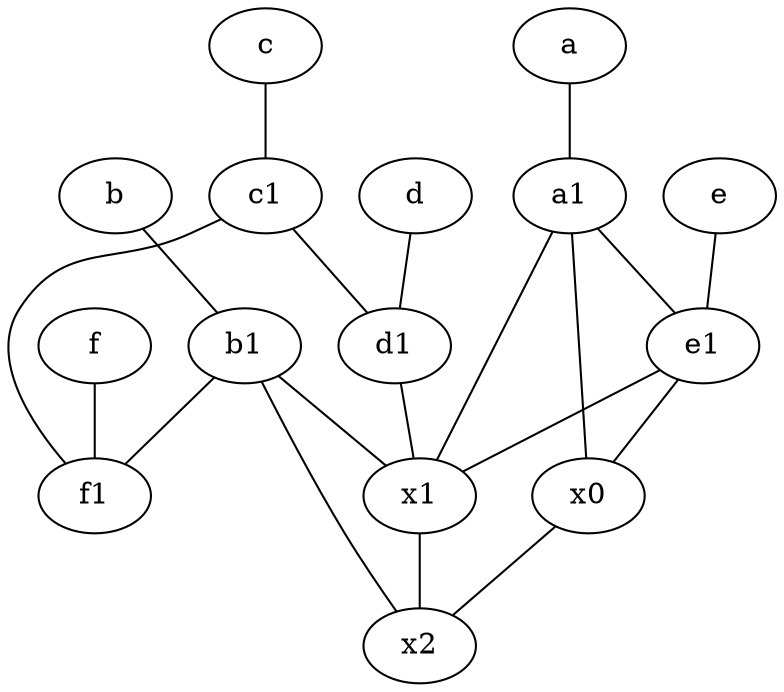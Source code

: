 graph {
	node [labelfontsize=50]
	f [labelfontsize=50 pos="3,9!"]
	c [labelfontsize=50 pos="4.5,2!"]
	x2 [labelfontsize=50]
	x0 [labelfontsize=50]
	a [labelfontsize=50 pos="8,2!"]
	c1 [labelfontsize=50 pos="4.5,3!"]
	d [labelfontsize=50 pos="2,5!"]
	f1 [labelfontsize=50 pos="3,8!"]
	b1 [labelfontsize=50 pos="9,4!"]
	x1 [labelfontsize=50]
	a1 [labelfontsize=50 pos="8,3!"]
	e [labelfontsize=50 pos="7,9!"]
	d1 [labelfontsize=50 pos="3,5!"]
	b [labelfontsize=50 pos="10,4!"]
	e1 [labelfontsize=50 pos="7,7!"]
	b1 -- f1
	a1 -- e1
	b -- b1
	d -- d1
	e -- e1
	b1 -- x1
	a1 -- x1
	x0 -- x2
	f -- f1
	e1 -- x0
	b1 -- x2
	a1 -- x0
	d1 -- x1
	c1 -- f1
	e1 -- x1
	c1 -- d1
	x1 -- x2
	a -- a1
	c -- c1
}
